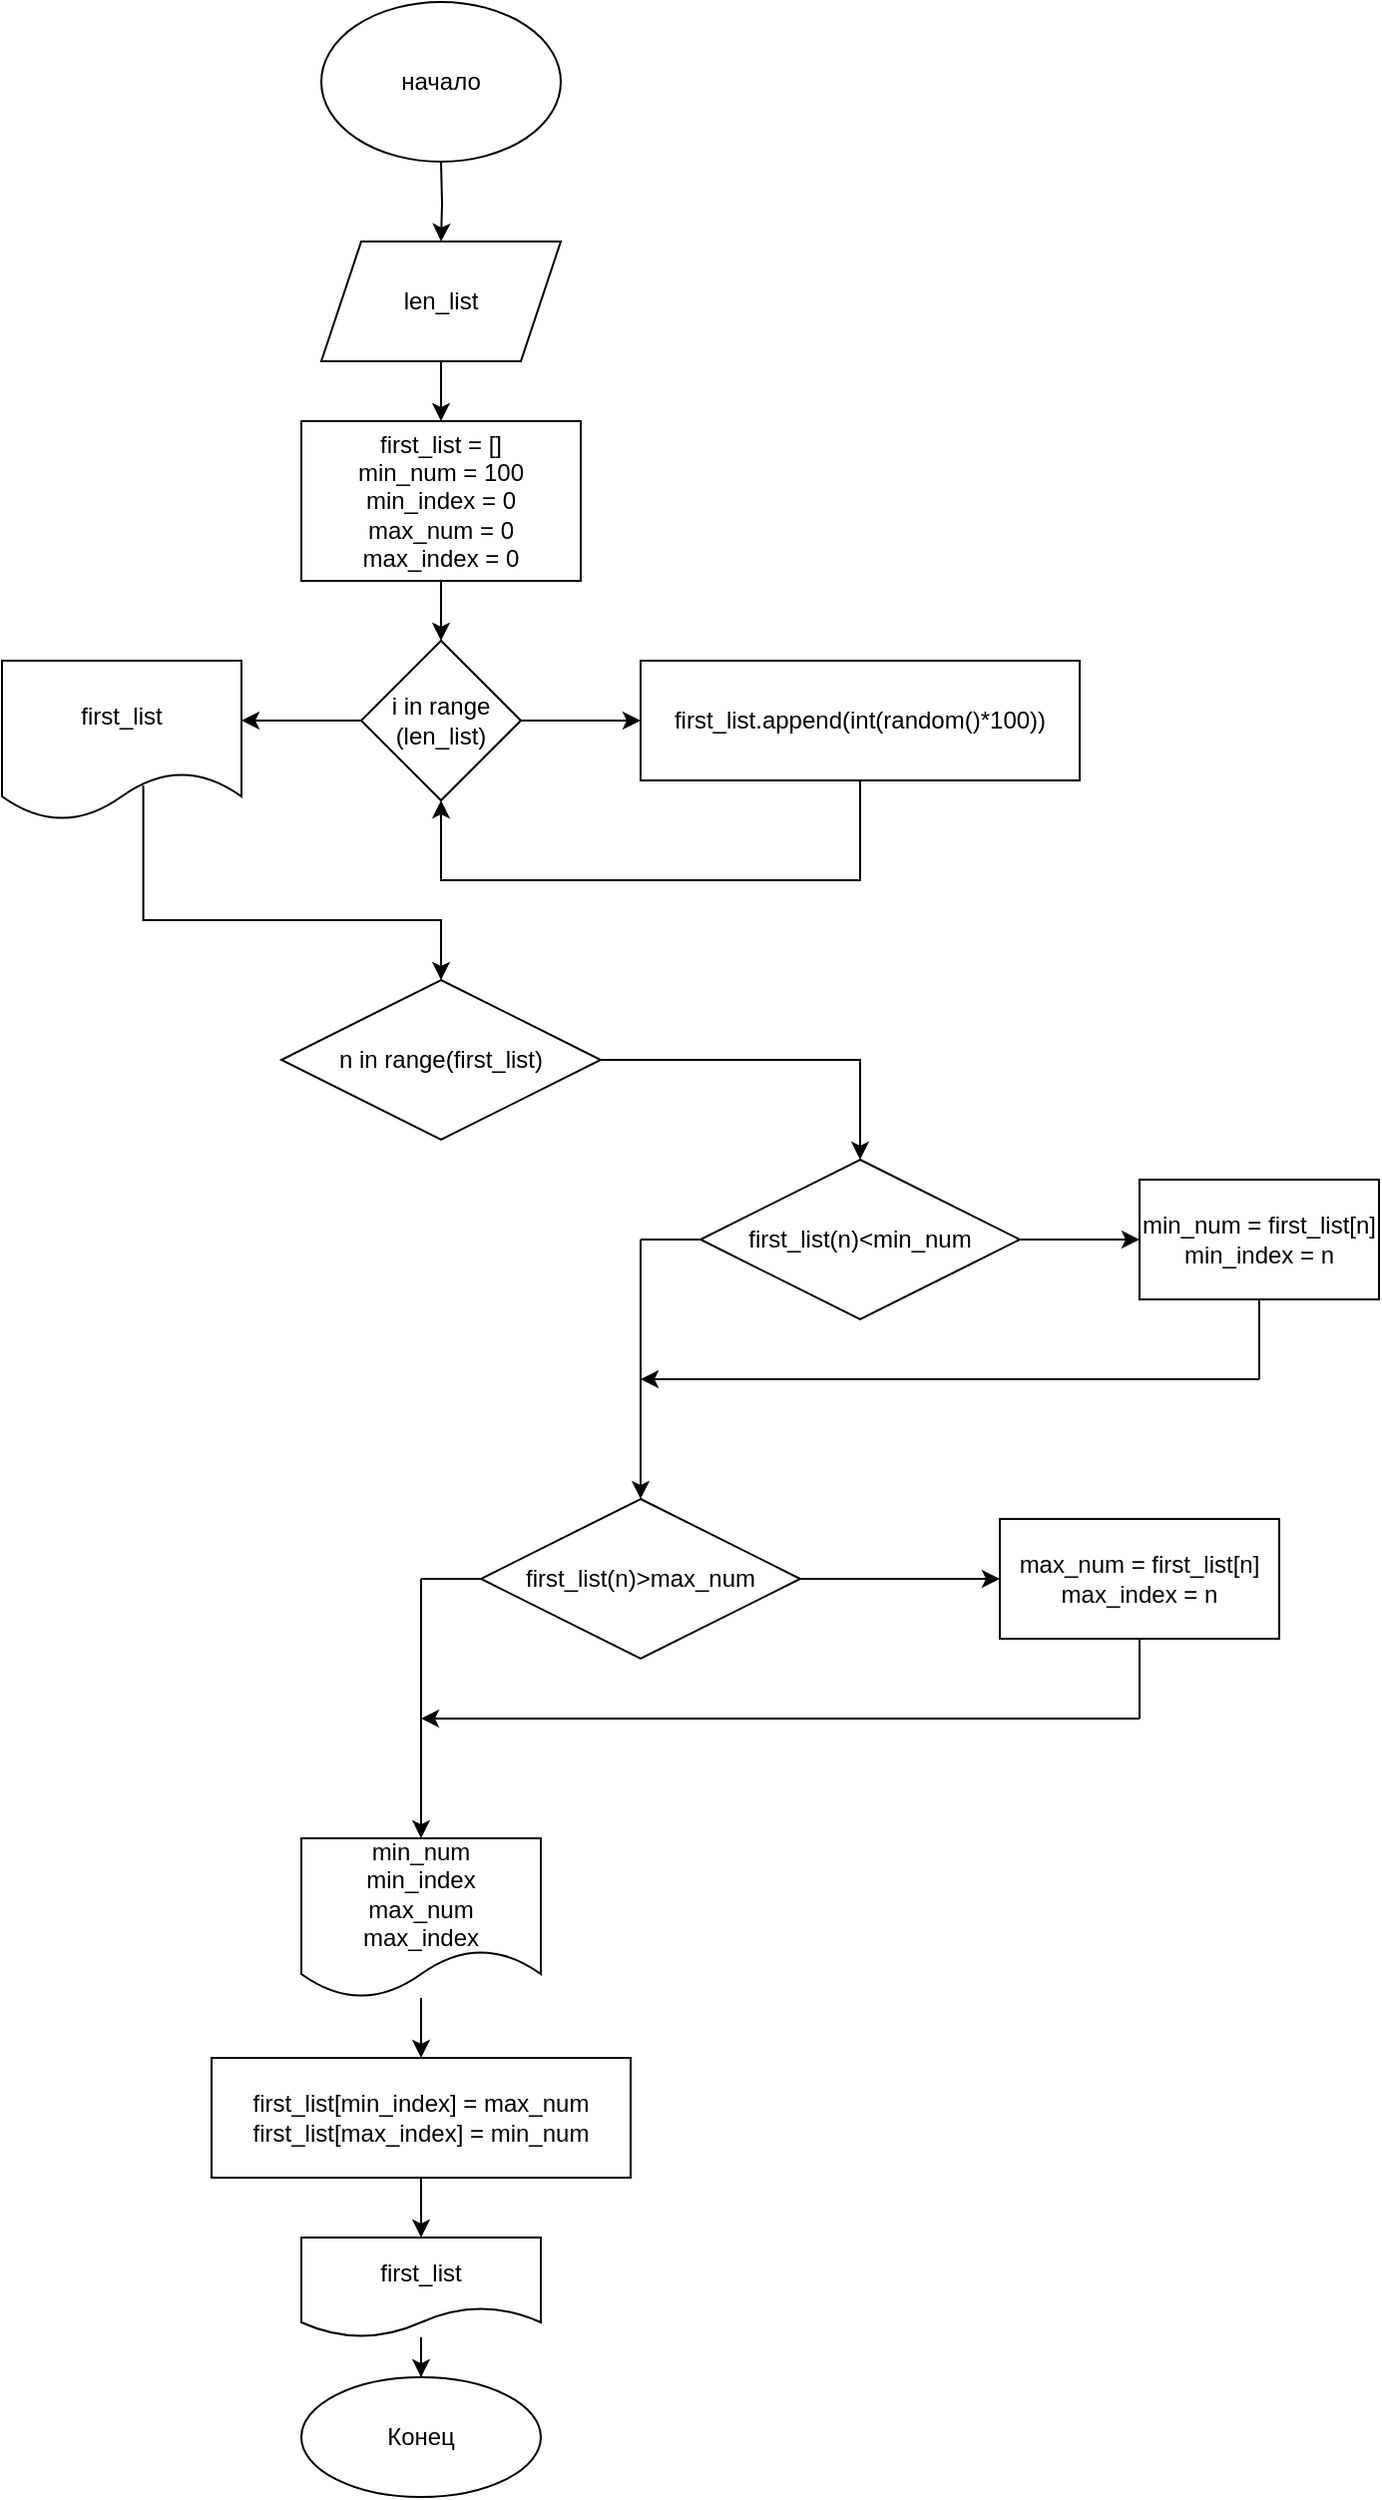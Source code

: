 <mxfile version="18.0.2" type="device"><diagram id="i-65llDe72aGwtpuZWkc" name="Page-1"><mxGraphModel dx="1038" dy="489" grid="1" gridSize="10" guides="1" tooltips="1" connect="1" arrows="1" fold="1" page="1" pageScale="1" pageWidth="827" pageHeight="1169" math="0" shadow="0"><root><mxCell id="0"/><mxCell id="1" parent="0"/><mxCell id="53AeoKJN6eTPy1d7KKFQ-1" value="" style="edgeStyle=orthogonalEdgeStyle;rounded=0;orthogonalLoop=1;jettySize=auto;html=1;" edge="1" parent="1" target="53AeoKJN6eTPy1d7KKFQ-3"><mxGeometry relative="1" as="geometry"><mxPoint x="400" y="90" as="sourcePoint"/></mxGeometry></mxCell><mxCell id="53AeoKJN6eTPy1d7KKFQ-2" value="" style="edgeStyle=orthogonalEdgeStyle;rounded=0;orthogonalLoop=1;jettySize=auto;html=1;" edge="1" parent="1" source="53AeoKJN6eTPy1d7KKFQ-3" target="53AeoKJN6eTPy1d7KKFQ-5"><mxGeometry relative="1" as="geometry"/></mxCell><mxCell id="53AeoKJN6eTPy1d7KKFQ-3" value="len_list" style="shape=parallelogram;perimeter=parallelogramPerimeter;whiteSpace=wrap;html=1;fixedSize=1;" vertex="1" parent="1"><mxGeometry x="340" y="130" width="120" height="60" as="geometry"/></mxCell><mxCell id="53AeoKJN6eTPy1d7KKFQ-4" value="" style="edgeStyle=orthogonalEdgeStyle;rounded=0;orthogonalLoop=1;jettySize=auto;html=1;" edge="1" parent="1" source="53AeoKJN6eTPy1d7KKFQ-5" target="53AeoKJN6eTPy1d7KKFQ-8"><mxGeometry relative="1" as="geometry"/></mxCell><mxCell id="53AeoKJN6eTPy1d7KKFQ-5" value="&lt;font style=&quot;font-size: 12px;&quot;&gt;&lt;code style=&quot;box-sizing: inherit; font-family: var(--font-monospace); overflow-wrap: break-word; cursor: pointer; color: var(--monospace-text-color); text-align: start; background-color: rgb(255, 255, 255);&quot;&gt;first_list = []&lt;/code&gt;&lt;span style=&quot;font-family: Roboto, -apple-system, &amp;quot;apple color emoji&amp;quot;, BlinkMacSystemFont, &amp;quot;Segoe UI&amp;quot;, Roboto, Oxygen-Sans, Ubuntu, Cantarell, &amp;quot;Helvetica Neue&amp;quot;, sans-serif; text-align: start; background-color: rgb(255, 255, 255);&quot;&gt;&lt;br/&gt;&lt;/span&gt;&lt;code style=&quot;box-sizing: inherit; font-family: var(--font-monospace); overflow-wrap: break-word; cursor: pointer; color: var(--monospace-text-color); text-align: start; background-color: rgb(255, 255, 255);&quot;&gt;min_num = 100&lt;/code&gt;&lt;span style=&quot;font-family: Roboto, -apple-system, &amp;quot;apple color emoji&amp;quot;, BlinkMacSystemFont, &amp;quot;Segoe UI&amp;quot;, Roboto, Oxygen-Sans, Ubuntu, Cantarell, &amp;quot;Helvetica Neue&amp;quot;, sans-serif; text-align: start; background-color: rgb(255, 255, 255);&quot;&gt;&lt;br/&gt;&lt;/span&gt;&lt;code style=&quot;box-sizing: inherit; font-family: var(--font-monospace); overflow-wrap: break-word; cursor: pointer; color: var(--monospace-text-color); text-align: start; background-color: rgb(255, 255, 255);&quot;&gt;min_index = 0&lt;/code&gt;&lt;span style=&quot;font-family: Roboto, -apple-system, &amp;quot;apple color emoji&amp;quot;, BlinkMacSystemFont, &amp;quot;Segoe UI&amp;quot;, Roboto, Oxygen-Sans, Ubuntu, Cantarell, &amp;quot;Helvetica Neue&amp;quot;, sans-serif; text-align: start; background-color: rgb(255, 255, 255);&quot;&gt;&lt;br/&gt;&lt;/span&gt;&lt;code style=&quot;box-sizing: inherit; font-family: var(--font-monospace); overflow-wrap: break-word; cursor: pointer; color: var(--monospace-text-color); text-align: start; background-color: rgb(255, 255, 255);&quot;&gt;max_num = 0&lt;/code&gt;&lt;span style=&quot;font-family: Roboto, -apple-system, &amp;quot;apple color emoji&amp;quot;, BlinkMacSystemFont, &amp;quot;Segoe UI&amp;quot;, Roboto, Oxygen-Sans, Ubuntu, Cantarell, &amp;quot;Helvetica Neue&amp;quot;, sans-serif; text-align: start; background-color: rgb(255, 255, 255);&quot;&gt;&lt;br/&gt;&lt;/span&gt;&lt;code style=&quot;box-sizing: inherit; font-family: var(--font-monospace); overflow-wrap: break-word; cursor: pointer; color: var(--monospace-text-color); text-align: start; background-color: rgb(255, 255, 255);&quot;&gt;max_index = 0&lt;/code&gt;&lt;/font&gt;" style="whiteSpace=wrap;html=1;" vertex="1" parent="1"><mxGeometry x="330" y="220" width="140" height="80" as="geometry"/></mxCell><mxCell id="53AeoKJN6eTPy1d7KKFQ-6" value="" style="edgeStyle=orthogonalEdgeStyle;rounded=0;orthogonalLoop=1;jettySize=auto;html=1;" edge="1" parent="1" source="53AeoKJN6eTPy1d7KKFQ-8" target="53AeoKJN6eTPy1d7KKFQ-10"><mxGeometry relative="1" as="geometry"><mxPoint x="497" y="370" as="targetPoint"/></mxGeometry></mxCell><mxCell id="53AeoKJN6eTPy1d7KKFQ-7" value="" style="edgeStyle=orthogonalEdgeStyle;rounded=0;orthogonalLoop=1;jettySize=auto;html=1;" edge="1" parent="1" source="53AeoKJN6eTPy1d7KKFQ-8"><mxGeometry relative="1" as="geometry"><mxPoint x="300" y="370" as="targetPoint"/></mxGeometry></mxCell><mxCell id="53AeoKJN6eTPy1d7KKFQ-8" value="i in range (len_list)" style="rhombus;whiteSpace=wrap;html=1;" vertex="1" parent="1"><mxGeometry x="360" y="330" width="80" height="80" as="geometry"/></mxCell><mxCell id="53AeoKJN6eTPy1d7KKFQ-9" value="начало" style="ellipse;whiteSpace=wrap;html=1;" vertex="1" parent="1"><mxGeometry x="340" y="10" width="120" height="80" as="geometry"/></mxCell><mxCell id="53AeoKJN6eTPy1d7KKFQ-10" value="&lt;span style=&quot;&quot;&gt;first_list.append(int(random()*100))&lt;/span&gt;" style="rounded=0;whiteSpace=wrap;html=1;fontSize=12;" vertex="1" parent="1"><mxGeometry x="500" y="340" width="220" height="60" as="geometry"/></mxCell><mxCell id="53AeoKJN6eTPy1d7KKFQ-11" value="" style="endArrow=classic;html=1;rounded=0;fontSize=12;exitX=0.5;exitY=1;exitDx=0;exitDy=0;entryX=0.5;entryY=1;entryDx=0;entryDy=0;" edge="1" parent="1" source="53AeoKJN6eTPy1d7KKFQ-10" target="53AeoKJN6eTPy1d7KKFQ-8"><mxGeometry width="50" height="50" relative="1" as="geometry"><mxPoint x="390" y="540" as="sourcePoint"/><mxPoint x="610" y="440" as="targetPoint"/><Array as="points"><mxPoint x="610" y="450"/><mxPoint x="400" y="450"/></Array></mxGeometry></mxCell><mxCell id="53AeoKJN6eTPy1d7KKFQ-14" value="" style="edgeStyle=orthogonalEdgeStyle;rounded=0;orthogonalLoop=1;jettySize=auto;html=1;fontSize=12;exitX=0.59;exitY=0.783;exitDx=0;exitDy=0;exitPerimeter=0;" edge="1" parent="1" source="53AeoKJN6eTPy1d7KKFQ-12" target="53AeoKJN6eTPy1d7KKFQ-13"><mxGeometry relative="1" as="geometry"><Array as="points"><mxPoint x="251" y="470"/><mxPoint x="400" y="470"/></Array></mxGeometry></mxCell><mxCell id="53AeoKJN6eTPy1d7KKFQ-12" value="&lt;span style=&quot;&quot;&gt;first_list&lt;/span&gt;" style="shape=document;whiteSpace=wrap;html=1;boundedLbl=1;fontSize=12;" vertex="1" parent="1"><mxGeometry x="180" y="340" width="120" height="80" as="geometry"/></mxCell><mxCell id="53AeoKJN6eTPy1d7KKFQ-16" value="" style="edgeStyle=orthogonalEdgeStyle;rounded=0;orthogonalLoop=1;jettySize=auto;html=1;fontSize=12;" edge="1" parent="1" source="53AeoKJN6eTPy1d7KKFQ-13" target="53AeoKJN6eTPy1d7KKFQ-15"><mxGeometry relative="1" as="geometry"/></mxCell><mxCell id="53AeoKJN6eTPy1d7KKFQ-13" value="&lt;span style=&quot;&quot;&gt;n in range(first_list)&lt;/span&gt;" style="rhombus;whiteSpace=wrap;html=1;" vertex="1" parent="1"><mxGeometry x="320" y="500" width="160" height="80" as="geometry"/></mxCell><mxCell id="53AeoKJN6eTPy1d7KKFQ-18" value="" style="edgeStyle=orthogonalEdgeStyle;rounded=0;orthogonalLoop=1;jettySize=auto;html=1;fontSize=12;" edge="1" parent="1" source="53AeoKJN6eTPy1d7KKFQ-15"><mxGeometry relative="1" as="geometry"><mxPoint x="750" y="630" as="targetPoint"/></mxGeometry></mxCell><mxCell id="53AeoKJN6eTPy1d7KKFQ-15" value="first_list(n)&amp;lt;min_num" style="rhombus;whiteSpace=wrap;html=1;" vertex="1" parent="1"><mxGeometry x="530" y="590" width="160" height="80" as="geometry"/></mxCell><mxCell id="53AeoKJN6eTPy1d7KKFQ-17" value="&lt;font style=&quot;font-size: 12px;&quot;&gt;&lt;code style=&quot;box-sizing: inherit; font-family: var(--font-monospace); overflow-wrap: break-word; cursor: pointer; color: var(--monospace-text-color); text-align: start; background-color: rgb(255, 255, 255);&quot;&gt;   min_num = first_list[n]&lt;/code&gt;&lt;span style=&quot;font-family: Roboto, -apple-system, &amp;quot;apple color emoji&amp;quot;, BlinkMacSystemFont, &amp;quot;Segoe UI&amp;quot;, Roboto, Oxygen-Sans, Ubuntu, Cantarell, &amp;quot;Helvetica Neue&amp;quot;, sans-serif; text-align: start; background-color: rgb(255, 255, 255);&quot;&gt;&lt;br&gt;&lt;/span&gt;&lt;code style=&quot;box-sizing: inherit; font-family: var(--font-monospace); overflow-wrap: break-word; cursor: pointer; color: var(--monospace-text-color); text-align: start; background-color: rgb(255, 255, 255);&quot;&gt;        min_index = n&lt;/code&gt;&lt;/font&gt;" style="whiteSpace=wrap;html=1;" vertex="1" parent="1"><mxGeometry x="750" y="600" width="120" height="60" as="geometry"/></mxCell><mxCell id="53AeoKJN6eTPy1d7KKFQ-19" value="" style="endArrow=none;html=1;rounded=0;fontSize=12;entryX=0.5;entryY=1;entryDx=0;entryDy=0;" edge="1" parent="1"><mxGeometry width="50" height="50" relative="1" as="geometry"><mxPoint x="810" y="700" as="sourcePoint"/><mxPoint x="810" y="660" as="targetPoint"/></mxGeometry></mxCell><mxCell id="53AeoKJN6eTPy1d7KKFQ-23" value="" style="endArrow=none;html=1;rounded=0;fontSize=12;entryX=0;entryY=0.5;entryDx=0;entryDy=0;" edge="1" parent="1" target="53AeoKJN6eTPy1d7KKFQ-15"><mxGeometry width="50" height="50" relative="1" as="geometry"><mxPoint x="500" y="630" as="sourcePoint"/><mxPoint x="440" y="670" as="targetPoint"/></mxGeometry></mxCell><mxCell id="53AeoKJN6eTPy1d7KKFQ-24" value="" style="endArrow=classic;html=1;rounded=0;fontSize=12;" edge="1" parent="1"><mxGeometry width="50" height="50" relative="1" as="geometry"><mxPoint x="500" y="630" as="sourcePoint"/><mxPoint x="500" y="760" as="targetPoint"/></mxGeometry></mxCell><mxCell id="53AeoKJN6eTPy1d7KKFQ-25" value="" style="endArrow=classic;html=1;rounded=0;fontSize=12;" edge="1" parent="1"><mxGeometry width="50" height="50" relative="1" as="geometry"><mxPoint x="810" y="700" as="sourcePoint"/><mxPoint x="500" y="700" as="targetPoint"/></mxGeometry></mxCell><mxCell id="53AeoKJN6eTPy1d7KKFQ-26" value="" style="edgeStyle=orthogonalEdgeStyle;rounded=0;orthogonalLoop=1;jettySize=auto;html=1;fontSize=12;" edge="1" parent="1" source="53AeoKJN6eTPy1d7KKFQ-27" target="53AeoKJN6eTPy1d7KKFQ-28"><mxGeometry relative="1" as="geometry"/></mxCell><mxCell id="53AeoKJN6eTPy1d7KKFQ-27" value="first_list(n)&amp;gt;max_num" style="rhombus;whiteSpace=wrap;html=1;" vertex="1" parent="1"><mxGeometry x="420" y="760" width="160" height="80" as="geometry"/></mxCell><mxCell id="53AeoKJN6eTPy1d7KKFQ-28" value="&lt;font style=&quot;font-size: 12px;&quot;&gt;&lt;code style=&quot;box-sizing: inherit; font-family: var(--font-monospace); overflow-wrap: break-word; cursor: pointer; color: var(--monospace-text-color); text-align: start; background-color: rgb(255, 255, 255);&quot;&gt;   max_num = first_list[n]&lt;/code&gt;&lt;span style=&quot;font-family: Roboto, -apple-system, &amp;quot;apple color emoji&amp;quot;, BlinkMacSystemFont, &amp;quot;Segoe UI&amp;quot;, Roboto, Oxygen-Sans, Ubuntu, Cantarell, &amp;quot;Helvetica Neue&amp;quot;, sans-serif; text-align: start; background-color: rgb(255, 255, 255);&quot;&gt;&lt;br&gt;&lt;/span&gt;&lt;code style=&quot;box-sizing: inherit; font-family: var(--font-monospace); overflow-wrap: break-word; cursor: pointer; color: var(--monospace-text-color); text-align: start; background-color: rgb(255, 255, 255);&quot;&gt;        max_index = n&lt;/code&gt;&lt;/font&gt;" style="whiteSpace=wrap;html=1;" vertex="1" parent="1"><mxGeometry x="680" y="770" width="140" height="60" as="geometry"/></mxCell><mxCell id="53AeoKJN6eTPy1d7KKFQ-29" value="" style="endArrow=none;html=1;rounded=0;fontSize=12;entryX=0.5;entryY=1;entryDx=0;entryDy=0;" edge="1" parent="1" target="53AeoKJN6eTPy1d7KKFQ-28"><mxGeometry width="50" height="50" relative="1" as="geometry"><mxPoint x="750" y="870" as="sourcePoint"/><mxPoint x="330" y="840" as="targetPoint"/></mxGeometry></mxCell><mxCell id="53AeoKJN6eTPy1d7KKFQ-30" value="" style="endArrow=none;html=1;rounded=0;fontSize=12;entryX=0;entryY=0.5;entryDx=0;entryDy=0;" edge="1" parent="1" target="53AeoKJN6eTPy1d7KKFQ-27"><mxGeometry width="50" height="50" relative="1" as="geometry"><mxPoint x="390" y="800" as="sourcePoint"/><mxPoint x="330" y="840" as="targetPoint"/></mxGeometry></mxCell><mxCell id="53AeoKJN6eTPy1d7KKFQ-31" value="" style="endArrow=classic;html=1;rounded=0;fontSize=12;" edge="1" parent="1"><mxGeometry width="50" height="50" relative="1" as="geometry"><mxPoint x="390" y="800" as="sourcePoint"/><mxPoint x="390" y="930" as="targetPoint"/></mxGeometry></mxCell><mxCell id="53AeoKJN6eTPy1d7KKFQ-32" value="" style="endArrow=classic;html=1;rounded=0;fontSize=12;" edge="1" parent="1"><mxGeometry width="50" height="50" relative="1" as="geometry"><mxPoint x="750" y="870" as="sourcePoint"/><mxPoint x="390" y="870" as="targetPoint"/></mxGeometry></mxCell><mxCell id="53AeoKJN6eTPy1d7KKFQ-35" value="" style="edgeStyle=orthogonalEdgeStyle;rounded=0;orthogonalLoop=1;jettySize=auto;html=1;fontSize=12;" edge="1" parent="1" source="53AeoKJN6eTPy1d7KKFQ-33" target="53AeoKJN6eTPy1d7KKFQ-34"><mxGeometry relative="1" as="geometry"/></mxCell><mxCell id="53AeoKJN6eTPy1d7KKFQ-33" value="min_num&lt;br&gt;min_index&lt;br&gt;max_num&lt;br&gt;max_index" style="shape=document;whiteSpace=wrap;html=1;boundedLbl=1;fontSize=12;" vertex="1" parent="1"><mxGeometry x="330" y="930" width="120" height="80" as="geometry"/></mxCell><mxCell id="53AeoKJN6eTPy1d7KKFQ-37" value="" style="edgeStyle=orthogonalEdgeStyle;rounded=0;orthogonalLoop=1;jettySize=auto;html=1;fontSize=12;" edge="1" parent="1" source="53AeoKJN6eTPy1d7KKFQ-34" target="53AeoKJN6eTPy1d7KKFQ-36"><mxGeometry relative="1" as="geometry"/></mxCell><mxCell id="53AeoKJN6eTPy1d7KKFQ-34" value="&lt;font style=&quot;font-size: 12px;&quot;&gt;&lt;code style=&quot;box-sizing: inherit; font-family: var(--font-monospace); overflow-wrap: break-word; cursor: pointer; color: var(--monospace-text-color); text-align: start; background-color: rgb(255, 255, 255);&quot;&gt;first_list[min_index] = max_num&lt;/code&gt;&lt;span style=&quot;font-family: Roboto, -apple-system, &amp;quot;apple color emoji&amp;quot;, BlinkMacSystemFont, &amp;quot;Segoe UI&amp;quot;, Roboto, Oxygen-Sans, Ubuntu, Cantarell, &amp;quot;Helvetica Neue&amp;quot;, sans-serif; text-align: start; background-color: rgb(255, 255, 255);&quot;&gt;&lt;br&gt;&lt;/span&gt;&lt;code style=&quot;box-sizing: inherit; font-family: var(--font-monospace); overflow-wrap: break-word; cursor: pointer; color: var(--monospace-text-color); text-align: start; background-color: rgb(255, 255, 255);&quot;&gt;first_list[max_index] = min_num&lt;/code&gt;&lt;/font&gt;" style="whiteSpace=wrap;html=1;" vertex="1" parent="1"><mxGeometry x="285" y="1040" width="210" height="60" as="geometry"/></mxCell><mxCell id="53AeoKJN6eTPy1d7KKFQ-39" value="" style="edgeStyle=orthogonalEdgeStyle;rounded=0;orthogonalLoop=1;jettySize=auto;html=1;fontSize=12;" edge="1" parent="1" source="53AeoKJN6eTPy1d7KKFQ-36" target="53AeoKJN6eTPy1d7KKFQ-38"><mxGeometry relative="1" as="geometry"/></mxCell><mxCell id="53AeoKJN6eTPy1d7KKFQ-36" value="first_list" style="shape=document;whiteSpace=wrap;html=1;boundedLbl=1;" vertex="1" parent="1"><mxGeometry x="330" y="1130" width="120" height="50" as="geometry"/></mxCell><mxCell id="53AeoKJN6eTPy1d7KKFQ-38" value="Конец" style="ellipse;whiteSpace=wrap;html=1;" vertex="1" parent="1"><mxGeometry x="330" y="1200" width="120" height="60" as="geometry"/></mxCell></root></mxGraphModel></diagram></mxfile>
